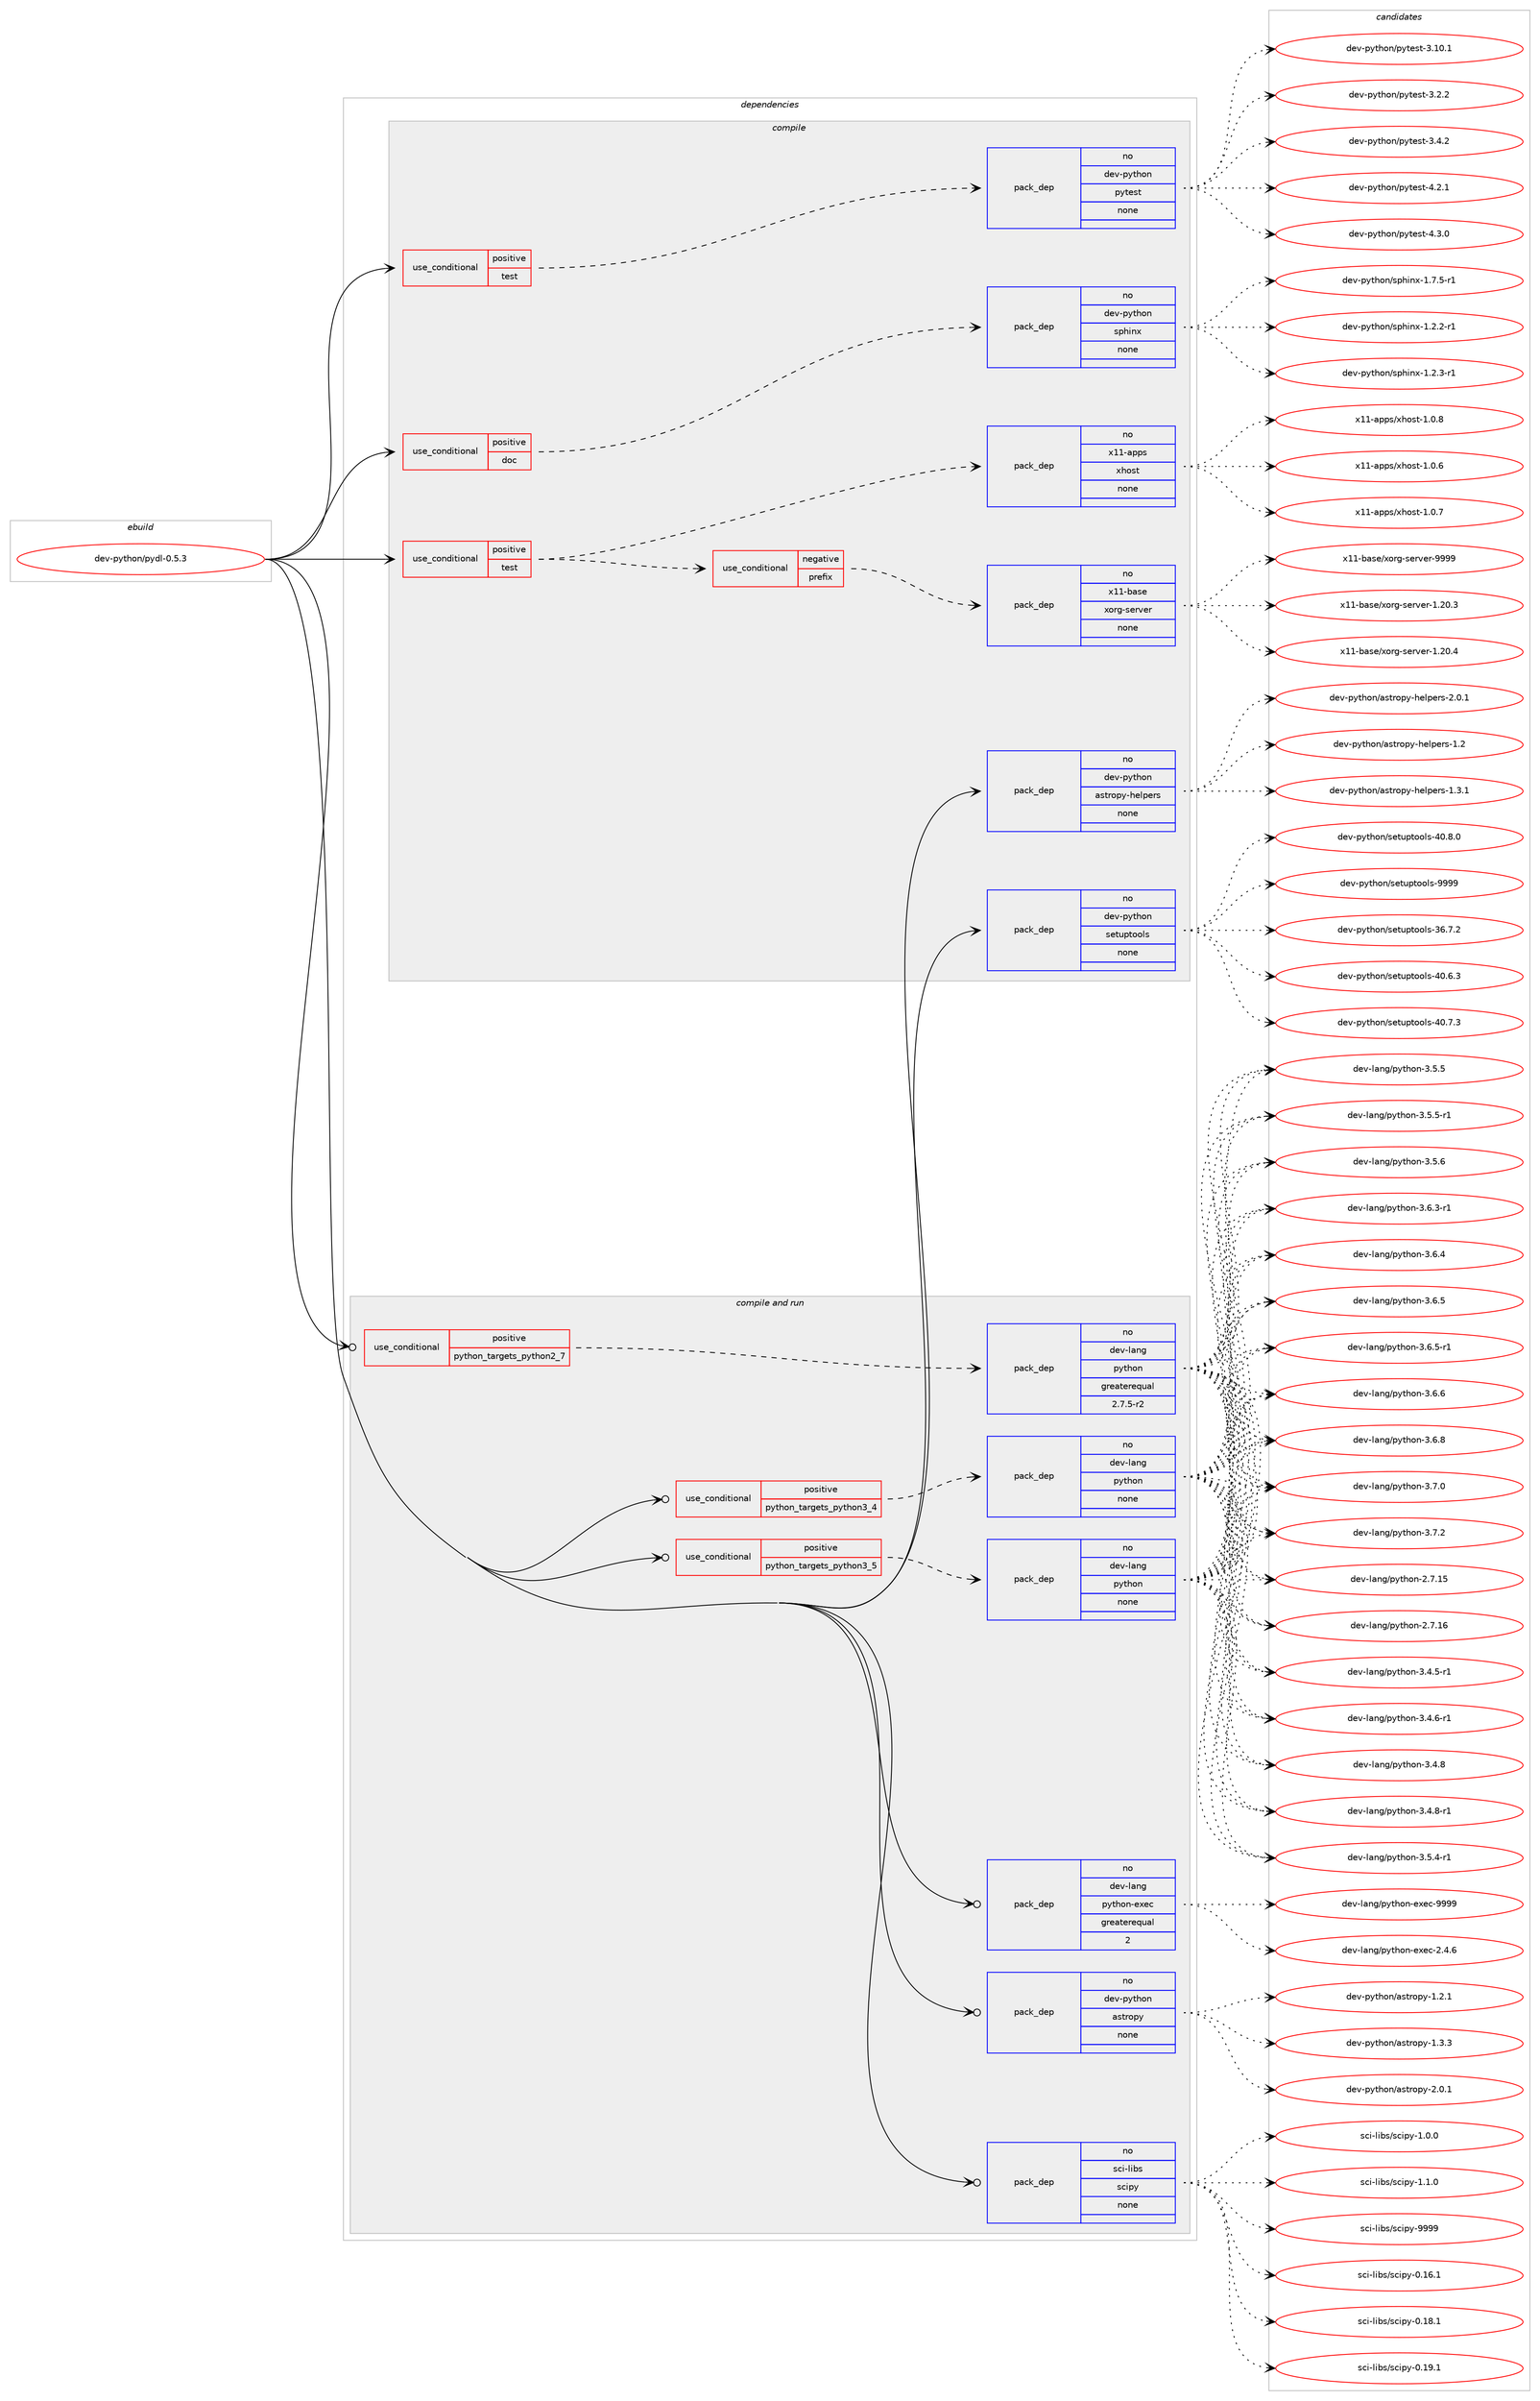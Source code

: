 digraph prolog {

# *************
# Graph options
# *************

newrank=true;
concentrate=true;
compound=true;
graph [rankdir=LR,fontname=Helvetica,fontsize=10,ranksep=1.5];#, ranksep=2.5, nodesep=0.2];
edge  [arrowhead=vee];
node  [fontname=Helvetica,fontsize=10];

# **********
# The ebuild
# **********

subgraph cluster_leftcol {
color=gray;
rank=same;
label=<<i>ebuild</i>>;
id [label="dev-python/pydl-0.5.3", color=red, width=4, href="../dev-python/pydl-0.5.3.svg"];
}

# ****************
# The dependencies
# ****************

subgraph cluster_midcol {
color=gray;
label=<<i>dependencies</i>>;
subgraph cluster_compile {
fillcolor="#eeeeee";
style=filled;
label=<<i>compile</i>>;
subgraph cond380585 {
dependency1428668 [label=<<TABLE BORDER="0" CELLBORDER="1" CELLSPACING="0" CELLPADDING="4"><TR><TD ROWSPAN="3" CELLPADDING="10">use_conditional</TD></TR><TR><TD>positive</TD></TR><TR><TD>doc</TD></TR></TABLE>>, shape=none, color=red];
subgraph pack1024769 {
dependency1428669 [label=<<TABLE BORDER="0" CELLBORDER="1" CELLSPACING="0" CELLPADDING="4" WIDTH="220"><TR><TD ROWSPAN="6" CELLPADDING="30">pack_dep</TD></TR><TR><TD WIDTH="110">no</TD></TR><TR><TD>dev-python</TD></TR><TR><TD>sphinx</TD></TR><TR><TD>none</TD></TR><TR><TD></TD></TR></TABLE>>, shape=none, color=blue];
}
dependency1428668:e -> dependency1428669:w [weight=20,style="dashed",arrowhead="vee"];
}
id:e -> dependency1428668:w [weight=20,style="solid",arrowhead="vee"];
subgraph cond380586 {
dependency1428670 [label=<<TABLE BORDER="0" CELLBORDER="1" CELLSPACING="0" CELLPADDING="4"><TR><TD ROWSPAN="3" CELLPADDING="10">use_conditional</TD></TR><TR><TD>positive</TD></TR><TR><TD>test</TD></TR></TABLE>>, shape=none, color=red];
subgraph cond380587 {
dependency1428671 [label=<<TABLE BORDER="0" CELLBORDER="1" CELLSPACING="0" CELLPADDING="4"><TR><TD ROWSPAN="3" CELLPADDING="10">use_conditional</TD></TR><TR><TD>negative</TD></TR><TR><TD>prefix</TD></TR></TABLE>>, shape=none, color=red];
subgraph pack1024770 {
dependency1428672 [label=<<TABLE BORDER="0" CELLBORDER="1" CELLSPACING="0" CELLPADDING="4" WIDTH="220"><TR><TD ROWSPAN="6" CELLPADDING="30">pack_dep</TD></TR><TR><TD WIDTH="110">no</TD></TR><TR><TD>x11-base</TD></TR><TR><TD>xorg-server</TD></TR><TR><TD>none</TD></TR><TR><TD></TD></TR></TABLE>>, shape=none, color=blue];
}
dependency1428671:e -> dependency1428672:w [weight=20,style="dashed",arrowhead="vee"];
}
dependency1428670:e -> dependency1428671:w [weight=20,style="dashed",arrowhead="vee"];
subgraph pack1024771 {
dependency1428673 [label=<<TABLE BORDER="0" CELLBORDER="1" CELLSPACING="0" CELLPADDING="4" WIDTH="220"><TR><TD ROWSPAN="6" CELLPADDING="30">pack_dep</TD></TR><TR><TD WIDTH="110">no</TD></TR><TR><TD>x11-apps</TD></TR><TR><TD>xhost</TD></TR><TR><TD>none</TD></TR><TR><TD></TD></TR></TABLE>>, shape=none, color=blue];
}
dependency1428670:e -> dependency1428673:w [weight=20,style="dashed",arrowhead="vee"];
}
id:e -> dependency1428670:w [weight=20,style="solid",arrowhead="vee"];
subgraph cond380588 {
dependency1428674 [label=<<TABLE BORDER="0" CELLBORDER="1" CELLSPACING="0" CELLPADDING="4"><TR><TD ROWSPAN="3" CELLPADDING="10">use_conditional</TD></TR><TR><TD>positive</TD></TR><TR><TD>test</TD></TR></TABLE>>, shape=none, color=red];
subgraph pack1024772 {
dependency1428675 [label=<<TABLE BORDER="0" CELLBORDER="1" CELLSPACING="0" CELLPADDING="4" WIDTH="220"><TR><TD ROWSPAN="6" CELLPADDING="30">pack_dep</TD></TR><TR><TD WIDTH="110">no</TD></TR><TR><TD>dev-python</TD></TR><TR><TD>pytest</TD></TR><TR><TD>none</TD></TR><TR><TD></TD></TR></TABLE>>, shape=none, color=blue];
}
dependency1428674:e -> dependency1428675:w [weight=20,style="dashed",arrowhead="vee"];
}
id:e -> dependency1428674:w [weight=20,style="solid",arrowhead="vee"];
subgraph pack1024773 {
dependency1428676 [label=<<TABLE BORDER="0" CELLBORDER="1" CELLSPACING="0" CELLPADDING="4" WIDTH="220"><TR><TD ROWSPAN="6" CELLPADDING="30">pack_dep</TD></TR><TR><TD WIDTH="110">no</TD></TR><TR><TD>dev-python</TD></TR><TR><TD>astropy-helpers</TD></TR><TR><TD>none</TD></TR><TR><TD></TD></TR></TABLE>>, shape=none, color=blue];
}
id:e -> dependency1428676:w [weight=20,style="solid",arrowhead="vee"];
subgraph pack1024774 {
dependency1428677 [label=<<TABLE BORDER="0" CELLBORDER="1" CELLSPACING="0" CELLPADDING="4" WIDTH="220"><TR><TD ROWSPAN="6" CELLPADDING="30">pack_dep</TD></TR><TR><TD WIDTH="110">no</TD></TR><TR><TD>dev-python</TD></TR><TR><TD>setuptools</TD></TR><TR><TD>none</TD></TR><TR><TD></TD></TR></TABLE>>, shape=none, color=blue];
}
id:e -> dependency1428677:w [weight=20,style="solid",arrowhead="vee"];
}
subgraph cluster_compileandrun {
fillcolor="#eeeeee";
style=filled;
label=<<i>compile and run</i>>;
subgraph cond380589 {
dependency1428678 [label=<<TABLE BORDER="0" CELLBORDER="1" CELLSPACING="0" CELLPADDING="4"><TR><TD ROWSPAN="3" CELLPADDING="10">use_conditional</TD></TR><TR><TD>positive</TD></TR><TR><TD>python_targets_python2_7</TD></TR></TABLE>>, shape=none, color=red];
subgraph pack1024775 {
dependency1428679 [label=<<TABLE BORDER="0" CELLBORDER="1" CELLSPACING="0" CELLPADDING="4" WIDTH="220"><TR><TD ROWSPAN="6" CELLPADDING="30">pack_dep</TD></TR><TR><TD WIDTH="110">no</TD></TR><TR><TD>dev-lang</TD></TR><TR><TD>python</TD></TR><TR><TD>greaterequal</TD></TR><TR><TD>2.7.5-r2</TD></TR></TABLE>>, shape=none, color=blue];
}
dependency1428678:e -> dependency1428679:w [weight=20,style="dashed",arrowhead="vee"];
}
id:e -> dependency1428678:w [weight=20,style="solid",arrowhead="odotvee"];
subgraph cond380590 {
dependency1428680 [label=<<TABLE BORDER="0" CELLBORDER="1" CELLSPACING="0" CELLPADDING="4"><TR><TD ROWSPAN="3" CELLPADDING="10">use_conditional</TD></TR><TR><TD>positive</TD></TR><TR><TD>python_targets_python3_4</TD></TR></TABLE>>, shape=none, color=red];
subgraph pack1024776 {
dependency1428681 [label=<<TABLE BORDER="0" CELLBORDER="1" CELLSPACING="0" CELLPADDING="4" WIDTH="220"><TR><TD ROWSPAN="6" CELLPADDING="30">pack_dep</TD></TR><TR><TD WIDTH="110">no</TD></TR><TR><TD>dev-lang</TD></TR><TR><TD>python</TD></TR><TR><TD>none</TD></TR><TR><TD></TD></TR></TABLE>>, shape=none, color=blue];
}
dependency1428680:e -> dependency1428681:w [weight=20,style="dashed",arrowhead="vee"];
}
id:e -> dependency1428680:w [weight=20,style="solid",arrowhead="odotvee"];
subgraph cond380591 {
dependency1428682 [label=<<TABLE BORDER="0" CELLBORDER="1" CELLSPACING="0" CELLPADDING="4"><TR><TD ROWSPAN="3" CELLPADDING="10">use_conditional</TD></TR><TR><TD>positive</TD></TR><TR><TD>python_targets_python3_5</TD></TR></TABLE>>, shape=none, color=red];
subgraph pack1024777 {
dependency1428683 [label=<<TABLE BORDER="0" CELLBORDER="1" CELLSPACING="0" CELLPADDING="4" WIDTH="220"><TR><TD ROWSPAN="6" CELLPADDING="30">pack_dep</TD></TR><TR><TD WIDTH="110">no</TD></TR><TR><TD>dev-lang</TD></TR><TR><TD>python</TD></TR><TR><TD>none</TD></TR><TR><TD></TD></TR></TABLE>>, shape=none, color=blue];
}
dependency1428682:e -> dependency1428683:w [weight=20,style="dashed",arrowhead="vee"];
}
id:e -> dependency1428682:w [weight=20,style="solid",arrowhead="odotvee"];
subgraph pack1024778 {
dependency1428684 [label=<<TABLE BORDER="0" CELLBORDER="1" CELLSPACING="0" CELLPADDING="4" WIDTH="220"><TR><TD ROWSPAN="6" CELLPADDING="30">pack_dep</TD></TR><TR><TD WIDTH="110">no</TD></TR><TR><TD>dev-lang</TD></TR><TR><TD>python-exec</TD></TR><TR><TD>greaterequal</TD></TR><TR><TD>2</TD></TR></TABLE>>, shape=none, color=blue];
}
id:e -> dependency1428684:w [weight=20,style="solid",arrowhead="odotvee"];
subgraph pack1024779 {
dependency1428685 [label=<<TABLE BORDER="0" CELLBORDER="1" CELLSPACING="0" CELLPADDING="4" WIDTH="220"><TR><TD ROWSPAN="6" CELLPADDING="30">pack_dep</TD></TR><TR><TD WIDTH="110">no</TD></TR><TR><TD>dev-python</TD></TR><TR><TD>astropy</TD></TR><TR><TD>none</TD></TR><TR><TD></TD></TR></TABLE>>, shape=none, color=blue];
}
id:e -> dependency1428685:w [weight=20,style="solid",arrowhead="odotvee"];
subgraph pack1024780 {
dependency1428686 [label=<<TABLE BORDER="0" CELLBORDER="1" CELLSPACING="0" CELLPADDING="4" WIDTH="220"><TR><TD ROWSPAN="6" CELLPADDING="30">pack_dep</TD></TR><TR><TD WIDTH="110">no</TD></TR><TR><TD>sci-libs</TD></TR><TR><TD>scipy</TD></TR><TR><TD>none</TD></TR><TR><TD></TD></TR></TABLE>>, shape=none, color=blue];
}
id:e -> dependency1428686:w [weight=20,style="solid",arrowhead="odotvee"];
}
subgraph cluster_run {
fillcolor="#eeeeee";
style=filled;
label=<<i>run</i>>;
}
}

# **************
# The candidates
# **************

subgraph cluster_choices {
rank=same;
color=gray;
label=<<i>candidates</i>>;

subgraph choice1024769 {
color=black;
nodesep=1;
choice10010111845112121116104111110471151121041051101204549465046504511449 [label="dev-python/sphinx-1.2.2-r1", color=red, width=4,href="../dev-python/sphinx-1.2.2-r1.svg"];
choice10010111845112121116104111110471151121041051101204549465046514511449 [label="dev-python/sphinx-1.2.3-r1", color=red, width=4,href="../dev-python/sphinx-1.2.3-r1.svg"];
choice10010111845112121116104111110471151121041051101204549465546534511449 [label="dev-python/sphinx-1.7.5-r1", color=red, width=4,href="../dev-python/sphinx-1.7.5-r1.svg"];
dependency1428669:e -> choice10010111845112121116104111110471151121041051101204549465046504511449:w [style=dotted,weight="100"];
dependency1428669:e -> choice10010111845112121116104111110471151121041051101204549465046514511449:w [style=dotted,weight="100"];
dependency1428669:e -> choice10010111845112121116104111110471151121041051101204549465546534511449:w [style=dotted,weight="100"];
}
subgraph choice1024770 {
color=black;
nodesep=1;
choice1204949459897115101471201111141034511510111411810111445494650484651 [label="x11-base/xorg-server-1.20.3", color=red, width=4,href="../x11-base/xorg-server-1.20.3.svg"];
choice1204949459897115101471201111141034511510111411810111445494650484652 [label="x11-base/xorg-server-1.20.4", color=red, width=4,href="../x11-base/xorg-server-1.20.4.svg"];
choice120494945989711510147120111114103451151011141181011144557575757 [label="x11-base/xorg-server-9999", color=red, width=4,href="../x11-base/xorg-server-9999.svg"];
dependency1428672:e -> choice1204949459897115101471201111141034511510111411810111445494650484651:w [style=dotted,weight="100"];
dependency1428672:e -> choice1204949459897115101471201111141034511510111411810111445494650484652:w [style=dotted,weight="100"];
dependency1428672:e -> choice120494945989711510147120111114103451151011141181011144557575757:w [style=dotted,weight="100"];
}
subgraph choice1024771 {
color=black;
nodesep=1;
choice1204949459711211211547120104111115116454946484654 [label="x11-apps/xhost-1.0.6", color=red, width=4,href="../x11-apps/xhost-1.0.6.svg"];
choice1204949459711211211547120104111115116454946484655 [label="x11-apps/xhost-1.0.7", color=red, width=4,href="../x11-apps/xhost-1.0.7.svg"];
choice1204949459711211211547120104111115116454946484656 [label="x11-apps/xhost-1.0.8", color=red, width=4,href="../x11-apps/xhost-1.0.8.svg"];
dependency1428673:e -> choice1204949459711211211547120104111115116454946484654:w [style=dotted,weight="100"];
dependency1428673:e -> choice1204949459711211211547120104111115116454946484655:w [style=dotted,weight="100"];
dependency1428673:e -> choice1204949459711211211547120104111115116454946484656:w [style=dotted,weight="100"];
}
subgraph choice1024772 {
color=black;
nodesep=1;
choice100101118451121211161041111104711212111610111511645514649484649 [label="dev-python/pytest-3.10.1", color=red, width=4,href="../dev-python/pytest-3.10.1.svg"];
choice1001011184511212111610411111047112121116101115116455146504650 [label="dev-python/pytest-3.2.2", color=red, width=4,href="../dev-python/pytest-3.2.2.svg"];
choice1001011184511212111610411111047112121116101115116455146524650 [label="dev-python/pytest-3.4.2", color=red, width=4,href="../dev-python/pytest-3.4.2.svg"];
choice1001011184511212111610411111047112121116101115116455246504649 [label="dev-python/pytest-4.2.1", color=red, width=4,href="../dev-python/pytest-4.2.1.svg"];
choice1001011184511212111610411111047112121116101115116455246514648 [label="dev-python/pytest-4.3.0", color=red, width=4,href="../dev-python/pytest-4.3.0.svg"];
dependency1428675:e -> choice100101118451121211161041111104711212111610111511645514649484649:w [style=dotted,weight="100"];
dependency1428675:e -> choice1001011184511212111610411111047112121116101115116455146504650:w [style=dotted,weight="100"];
dependency1428675:e -> choice1001011184511212111610411111047112121116101115116455146524650:w [style=dotted,weight="100"];
dependency1428675:e -> choice1001011184511212111610411111047112121116101115116455246504649:w [style=dotted,weight="100"];
dependency1428675:e -> choice1001011184511212111610411111047112121116101115116455246514648:w [style=dotted,weight="100"];
}
subgraph choice1024773 {
color=black;
nodesep=1;
choice1001011184511212111610411111047971151161141111121214510410110811210111411545494650 [label="dev-python/astropy-helpers-1.2", color=red, width=4,href="../dev-python/astropy-helpers-1.2.svg"];
choice10010111845112121116104111110479711511611411111212145104101108112101114115454946514649 [label="dev-python/astropy-helpers-1.3.1", color=red, width=4,href="../dev-python/astropy-helpers-1.3.1.svg"];
choice10010111845112121116104111110479711511611411111212145104101108112101114115455046484649 [label="dev-python/astropy-helpers-2.0.1", color=red, width=4,href="../dev-python/astropy-helpers-2.0.1.svg"];
dependency1428676:e -> choice1001011184511212111610411111047971151161141111121214510410110811210111411545494650:w [style=dotted,weight="100"];
dependency1428676:e -> choice10010111845112121116104111110479711511611411111212145104101108112101114115454946514649:w [style=dotted,weight="100"];
dependency1428676:e -> choice10010111845112121116104111110479711511611411111212145104101108112101114115455046484649:w [style=dotted,weight="100"];
}
subgraph choice1024774 {
color=black;
nodesep=1;
choice100101118451121211161041111104711510111611711211611111110811545515446554650 [label="dev-python/setuptools-36.7.2", color=red, width=4,href="../dev-python/setuptools-36.7.2.svg"];
choice100101118451121211161041111104711510111611711211611111110811545524846544651 [label="dev-python/setuptools-40.6.3", color=red, width=4,href="../dev-python/setuptools-40.6.3.svg"];
choice100101118451121211161041111104711510111611711211611111110811545524846554651 [label="dev-python/setuptools-40.7.3", color=red, width=4,href="../dev-python/setuptools-40.7.3.svg"];
choice100101118451121211161041111104711510111611711211611111110811545524846564648 [label="dev-python/setuptools-40.8.0", color=red, width=4,href="../dev-python/setuptools-40.8.0.svg"];
choice10010111845112121116104111110471151011161171121161111111081154557575757 [label="dev-python/setuptools-9999", color=red, width=4,href="../dev-python/setuptools-9999.svg"];
dependency1428677:e -> choice100101118451121211161041111104711510111611711211611111110811545515446554650:w [style=dotted,weight="100"];
dependency1428677:e -> choice100101118451121211161041111104711510111611711211611111110811545524846544651:w [style=dotted,weight="100"];
dependency1428677:e -> choice100101118451121211161041111104711510111611711211611111110811545524846554651:w [style=dotted,weight="100"];
dependency1428677:e -> choice100101118451121211161041111104711510111611711211611111110811545524846564648:w [style=dotted,weight="100"];
dependency1428677:e -> choice10010111845112121116104111110471151011161171121161111111081154557575757:w [style=dotted,weight="100"];
}
subgraph choice1024775 {
color=black;
nodesep=1;
choice10010111845108971101034711212111610411111045504655464953 [label="dev-lang/python-2.7.15", color=red, width=4,href="../dev-lang/python-2.7.15.svg"];
choice10010111845108971101034711212111610411111045504655464954 [label="dev-lang/python-2.7.16", color=red, width=4,href="../dev-lang/python-2.7.16.svg"];
choice1001011184510897110103471121211161041111104551465246534511449 [label="dev-lang/python-3.4.5-r1", color=red, width=4,href="../dev-lang/python-3.4.5-r1.svg"];
choice1001011184510897110103471121211161041111104551465246544511449 [label="dev-lang/python-3.4.6-r1", color=red, width=4,href="../dev-lang/python-3.4.6-r1.svg"];
choice100101118451089711010347112121116104111110455146524656 [label="dev-lang/python-3.4.8", color=red, width=4,href="../dev-lang/python-3.4.8.svg"];
choice1001011184510897110103471121211161041111104551465246564511449 [label="dev-lang/python-3.4.8-r1", color=red, width=4,href="../dev-lang/python-3.4.8-r1.svg"];
choice1001011184510897110103471121211161041111104551465346524511449 [label="dev-lang/python-3.5.4-r1", color=red, width=4,href="../dev-lang/python-3.5.4-r1.svg"];
choice100101118451089711010347112121116104111110455146534653 [label="dev-lang/python-3.5.5", color=red, width=4,href="../dev-lang/python-3.5.5.svg"];
choice1001011184510897110103471121211161041111104551465346534511449 [label="dev-lang/python-3.5.5-r1", color=red, width=4,href="../dev-lang/python-3.5.5-r1.svg"];
choice100101118451089711010347112121116104111110455146534654 [label="dev-lang/python-3.5.6", color=red, width=4,href="../dev-lang/python-3.5.6.svg"];
choice1001011184510897110103471121211161041111104551465446514511449 [label="dev-lang/python-3.6.3-r1", color=red, width=4,href="../dev-lang/python-3.6.3-r1.svg"];
choice100101118451089711010347112121116104111110455146544652 [label="dev-lang/python-3.6.4", color=red, width=4,href="../dev-lang/python-3.6.4.svg"];
choice100101118451089711010347112121116104111110455146544653 [label="dev-lang/python-3.6.5", color=red, width=4,href="../dev-lang/python-3.6.5.svg"];
choice1001011184510897110103471121211161041111104551465446534511449 [label="dev-lang/python-3.6.5-r1", color=red, width=4,href="../dev-lang/python-3.6.5-r1.svg"];
choice100101118451089711010347112121116104111110455146544654 [label="dev-lang/python-3.6.6", color=red, width=4,href="../dev-lang/python-3.6.6.svg"];
choice100101118451089711010347112121116104111110455146544656 [label="dev-lang/python-3.6.8", color=red, width=4,href="../dev-lang/python-3.6.8.svg"];
choice100101118451089711010347112121116104111110455146554648 [label="dev-lang/python-3.7.0", color=red, width=4,href="../dev-lang/python-3.7.0.svg"];
choice100101118451089711010347112121116104111110455146554650 [label="dev-lang/python-3.7.2", color=red, width=4,href="../dev-lang/python-3.7.2.svg"];
dependency1428679:e -> choice10010111845108971101034711212111610411111045504655464953:w [style=dotted,weight="100"];
dependency1428679:e -> choice10010111845108971101034711212111610411111045504655464954:w [style=dotted,weight="100"];
dependency1428679:e -> choice1001011184510897110103471121211161041111104551465246534511449:w [style=dotted,weight="100"];
dependency1428679:e -> choice1001011184510897110103471121211161041111104551465246544511449:w [style=dotted,weight="100"];
dependency1428679:e -> choice100101118451089711010347112121116104111110455146524656:w [style=dotted,weight="100"];
dependency1428679:e -> choice1001011184510897110103471121211161041111104551465246564511449:w [style=dotted,weight="100"];
dependency1428679:e -> choice1001011184510897110103471121211161041111104551465346524511449:w [style=dotted,weight="100"];
dependency1428679:e -> choice100101118451089711010347112121116104111110455146534653:w [style=dotted,weight="100"];
dependency1428679:e -> choice1001011184510897110103471121211161041111104551465346534511449:w [style=dotted,weight="100"];
dependency1428679:e -> choice100101118451089711010347112121116104111110455146534654:w [style=dotted,weight="100"];
dependency1428679:e -> choice1001011184510897110103471121211161041111104551465446514511449:w [style=dotted,weight="100"];
dependency1428679:e -> choice100101118451089711010347112121116104111110455146544652:w [style=dotted,weight="100"];
dependency1428679:e -> choice100101118451089711010347112121116104111110455146544653:w [style=dotted,weight="100"];
dependency1428679:e -> choice1001011184510897110103471121211161041111104551465446534511449:w [style=dotted,weight="100"];
dependency1428679:e -> choice100101118451089711010347112121116104111110455146544654:w [style=dotted,weight="100"];
dependency1428679:e -> choice100101118451089711010347112121116104111110455146544656:w [style=dotted,weight="100"];
dependency1428679:e -> choice100101118451089711010347112121116104111110455146554648:w [style=dotted,weight="100"];
dependency1428679:e -> choice100101118451089711010347112121116104111110455146554650:w [style=dotted,weight="100"];
}
subgraph choice1024776 {
color=black;
nodesep=1;
choice10010111845108971101034711212111610411111045504655464953 [label="dev-lang/python-2.7.15", color=red, width=4,href="../dev-lang/python-2.7.15.svg"];
choice10010111845108971101034711212111610411111045504655464954 [label="dev-lang/python-2.7.16", color=red, width=4,href="../dev-lang/python-2.7.16.svg"];
choice1001011184510897110103471121211161041111104551465246534511449 [label="dev-lang/python-3.4.5-r1", color=red, width=4,href="../dev-lang/python-3.4.5-r1.svg"];
choice1001011184510897110103471121211161041111104551465246544511449 [label="dev-lang/python-3.4.6-r1", color=red, width=4,href="../dev-lang/python-3.4.6-r1.svg"];
choice100101118451089711010347112121116104111110455146524656 [label="dev-lang/python-3.4.8", color=red, width=4,href="../dev-lang/python-3.4.8.svg"];
choice1001011184510897110103471121211161041111104551465246564511449 [label="dev-lang/python-3.4.8-r1", color=red, width=4,href="../dev-lang/python-3.4.8-r1.svg"];
choice1001011184510897110103471121211161041111104551465346524511449 [label="dev-lang/python-3.5.4-r1", color=red, width=4,href="../dev-lang/python-3.5.4-r1.svg"];
choice100101118451089711010347112121116104111110455146534653 [label="dev-lang/python-3.5.5", color=red, width=4,href="../dev-lang/python-3.5.5.svg"];
choice1001011184510897110103471121211161041111104551465346534511449 [label="dev-lang/python-3.5.5-r1", color=red, width=4,href="../dev-lang/python-3.5.5-r1.svg"];
choice100101118451089711010347112121116104111110455146534654 [label="dev-lang/python-3.5.6", color=red, width=4,href="../dev-lang/python-3.5.6.svg"];
choice1001011184510897110103471121211161041111104551465446514511449 [label="dev-lang/python-3.6.3-r1", color=red, width=4,href="../dev-lang/python-3.6.3-r1.svg"];
choice100101118451089711010347112121116104111110455146544652 [label="dev-lang/python-3.6.4", color=red, width=4,href="../dev-lang/python-3.6.4.svg"];
choice100101118451089711010347112121116104111110455146544653 [label="dev-lang/python-3.6.5", color=red, width=4,href="../dev-lang/python-3.6.5.svg"];
choice1001011184510897110103471121211161041111104551465446534511449 [label="dev-lang/python-3.6.5-r1", color=red, width=4,href="../dev-lang/python-3.6.5-r1.svg"];
choice100101118451089711010347112121116104111110455146544654 [label="dev-lang/python-3.6.6", color=red, width=4,href="../dev-lang/python-3.6.6.svg"];
choice100101118451089711010347112121116104111110455146544656 [label="dev-lang/python-3.6.8", color=red, width=4,href="../dev-lang/python-3.6.8.svg"];
choice100101118451089711010347112121116104111110455146554648 [label="dev-lang/python-3.7.0", color=red, width=4,href="../dev-lang/python-3.7.0.svg"];
choice100101118451089711010347112121116104111110455146554650 [label="dev-lang/python-3.7.2", color=red, width=4,href="../dev-lang/python-3.7.2.svg"];
dependency1428681:e -> choice10010111845108971101034711212111610411111045504655464953:w [style=dotted,weight="100"];
dependency1428681:e -> choice10010111845108971101034711212111610411111045504655464954:w [style=dotted,weight="100"];
dependency1428681:e -> choice1001011184510897110103471121211161041111104551465246534511449:w [style=dotted,weight="100"];
dependency1428681:e -> choice1001011184510897110103471121211161041111104551465246544511449:w [style=dotted,weight="100"];
dependency1428681:e -> choice100101118451089711010347112121116104111110455146524656:w [style=dotted,weight="100"];
dependency1428681:e -> choice1001011184510897110103471121211161041111104551465246564511449:w [style=dotted,weight="100"];
dependency1428681:e -> choice1001011184510897110103471121211161041111104551465346524511449:w [style=dotted,weight="100"];
dependency1428681:e -> choice100101118451089711010347112121116104111110455146534653:w [style=dotted,weight="100"];
dependency1428681:e -> choice1001011184510897110103471121211161041111104551465346534511449:w [style=dotted,weight="100"];
dependency1428681:e -> choice100101118451089711010347112121116104111110455146534654:w [style=dotted,weight="100"];
dependency1428681:e -> choice1001011184510897110103471121211161041111104551465446514511449:w [style=dotted,weight="100"];
dependency1428681:e -> choice100101118451089711010347112121116104111110455146544652:w [style=dotted,weight="100"];
dependency1428681:e -> choice100101118451089711010347112121116104111110455146544653:w [style=dotted,weight="100"];
dependency1428681:e -> choice1001011184510897110103471121211161041111104551465446534511449:w [style=dotted,weight="100"];
dependency1428681:e -> choice100101118451089711010347112121116104111110455146544654:w [style=dotted,weight="100"];
dependency1428681:e -> choice100101118451089711010347112121116104111110455146544656:w [style=dotted,weight="100"];
dependency1428681:e -> choice100101118451089711010347112121116104111110455146554648:w [style=dotted,weight="100"];
dependency1428681:e -> choice100101118451089711010347112121116104111110455146554650:w [style=dotted,weight="100"];
}
subgraph choice1024777 {
color=black;
nodesep=1;
choice10010111845108971101034711212111610411111045504655464953 [label="dev-lang/python-2.7.15", color=red, width=4,href="../dev-lang/python-2.7.15.svg"];
choice10010111845108971101034711212111610411111045504655464954 [label="dev-lang/python-2.7.16", color=red, width=4,href="../dev-lang/python-2.7.16.svg"];
choice1001011184510897110103471121211161041111104551465246534511449 [label="dev-lang/python-3.4.5-r1", color=red, width=4,href="../dev-lang/python-3.4.5-r1.svg"];
choice1001011184510897110103471121211161041111104551465246544511449 [label="dev-lang/python-3.4.6-r1", color=red, width=4,href="../dev-lang/python-3.4.6-r1.svg"];
choice100101118451089711010347112121116104111110455146524656 [label="dev-lang/python-3.4.8", color=red, width=4,href="../dev-lang/python-3.4.8.svg"];
choice1001011184510897110103471121211161041111104551465246564511449 [label="dev-lang/python-3.4.8-r1", color=red, width=4,href="../dev-lang/python-3.4.8-r1.svg"];
choice1001011184510897110103471121211161041111104551465346524511449 [label="dev-lang/python-3.5.4-r1", color=red, width=4,href="../dev-lang/python-3.5.4-r1.svg"];
choice100101118451089711010347112121116104111110455146534653 [label="dev-lang/python-3.5.5", color=red, width=4,href="../dev-lang/python-3.5.5.svg"];
choice1001011184510897110103471121211161041111104551465346534511449 [label="dev-lang/python-3.5.5-r1", color=red, width=4,href="../dev-lang/python-3.5.5-r1.svg"];
choice100101118451089711010347112121116104111110455146534654 [label="dev-lang/python-3.5.6", color=red, width=4,href="../dev-lang/python-3.5.6.svg"];
choice1001011184510897110103471121211161041111104551465446514511449 [label="dev-lang/python-3.6.3-r1", color=red, width=4,href="../dev-lang/python-3.6.3-r1.svg"];
choice100101118451089711010347112121116104111110455146544652 [label="dev-lang/python-3.6.4", color=red, width=4,href="../dev-lang/python-3.6.4.svg"];
choice100101118451089711010347112121116104111110455146544653 [label="dev-lang/python-3.6.5", color=red, width=4,href="../dev-lang/python-3.6.5.svg"];
choice1001011184510897110103471121211161041111104551465446534511449 [label="dev-lang/python-3.6.5-r1", color=red, width=4,href="../dev-lang/python-3.6.5-r1.svg"];
choice100101118451089711010347112121116104111110455146544654 [label="dev-lang/python-3.6.6", color=red, width=4,href="../dev-lang/python-3.6.6.svg"];
choice100101118451089711010347112121116104111110455146544656 [label="dev-lang/python-3.6.8", color=red, width=4,href="../dev-lang/python-3.6.8.svg"];
choice100101118451089711010347112121116104111110455146554648 [label="dev-lang/python-3.7.0", color=red, width=4,href="../dev-lang/python-3.7.0.svg"];
choice100101118451089711010347112121116104111110455146554650 [label="dev-lang/python-3.7.2", color=red, width=4,href="../dev-lang/python-3.7.2.svg"];
dependency1428683:e -> choice10010111845108971101034711212111610411111045504655464953:w [style=dotted,weight="100"];
dependency1428683:e -> choice10010111845108971101034711212111610411111045504655464954:w [style=dotted,weight="100"];
dependency1428683:e -> choice1001011184510897110103471121211161041111104551465246534511449:w [style=dotted,weight="100"];
dependency1428683:e -> choice1001011184510897110103471121211161041111104551465246544511449:w [style=dotted,weight="100"];
dependency1428683:e -> choice100101118451089711010347112121116104111110455146524656:w [style=dotted,weight="100"];
dependency1428683:e -> choice1001011184510897110103471121211161041111104551465246564511449:w [style=dotted,weight="100"];
dependency1428683:e -> choice1001011184510897110103471121211161041111104551465346524511449:w [style=dotted,weight="100"];
dependency1428683:e -> choice100101118451089711010347112121116104111110455146534653:w [style=dotted,weight="100"];
dependency1428683:e -> choice1001011184510897110103471121211161041111104551465346534511449:w [style=dotted,weight="100"];
dependency1428683:e -> choice100101118451089711010347112121116104111110455146534654:w [style=dotted,weight="100"];
dependency1428683:e -> choice1001011184510897110103471121211161041111104551465446514511449:w [style=dotted,weight="100"];
dependency1428683:e -> choice100101118451089711010347112121116104111110455146544652:w [style=dotted,weight="100"];
dependency1428683:e -> choice100101118451089711010347112121116104111110455146544653:w [style=dotted,weight="100"];
dependency1428683:e -> choice1001011184510897110103471121211161041111104551465446534511449:w [style=dotted,weight="100"];
dependency1428683:e -> choice100101118451089711010347112121116104111110455146544654:w [style=dotted,weight="100"];
dependency1428683:e -> choice100101118451089711010347112121116104111110455146544656:w [style=dotted,weight="100"];
dependency1428683:e -> choice100101118451089711010347112121116104111110455146554648:w [style=dotted,weight="100"];
dependency1428683:e -> choice100101118451089711010347112121116104111110455146554650:w [style=dotted,weight="100"];
}
subgraph choice1024778 {
color=black;
nodesep=1;
choice1001011184510897110103471121211161041111104510112010199455046524654 [label="dev-lang/python-exec-2.4.6", color=red, width=4,href="../dev-lang/python-exec-2.4.6.svg"];
choice10010111845108971101034711212111610411111045101120101994557575757 [label="dev-lang/python-exec-9999", color=red, width=4,href="../dev-lang/python-exec-9999.svg"];
dependency1428684:e -> choice1001011184510897110103471121211161041111104510112010199455046524654:w [style=dotted,weight="100"];
dependency1428684:e -> choice10010111845108971101034711212111610411111045101120101994557575757:w [style=dotted,weight="100"];
}
subgraph choice1024779 {
color=black;
nodesep=1;
choice100101118451121211161041111104797115116114111112121454946504649 [label="dev-python/astropy-1.2.1", color=red, width=4,href="../dev-python/astropy-1.2.1.svg"];
choice100101118451121211161041111104797115116114111112121454946514651 [label="dev-python/astropy-1.3.3", color=red, width=4,href="../dev-python/astropy-1.3.3.svg"];
choice100101118451121211161041111104797115116114111112121455046484649 [label="dev-python/astropy-2.0.1", color=red, width=4,href="../dev-python/astropy-2.0.1.svg"];
dependency1428685:e -> choice100101118451121211161041111104797115116114111112121454946504649:w [style=dotted,weight="100"];
dependency1428685:e -> choice100101118451121211161041111104797115116114111112121454946514651:w [style=dotted,weight="100"];
dependency1428685:e -> choice100101118451121211161041111104797115116114111112121455046484649:w [style=dotted,weight="100"];
}
subgraph choice1024780 {
color=black;
nodesep=1;
choice115991054510810598115471159910511212145484649544649 [label="sci-libs/scipy-0.16.1", color=red, width=4,href="../sci-libs/scipy-0.16.1.svg"];
choice115991054510810598115471159910511212145484649564649 [label="sci-libs/scipy-0.18.1", color=red, width=4,href="../sci-libs/scipy-0.18.1.svg"];
choice115991054510810598115471159910511212145484649574649 [label="sci-libs/scipy-0.19.1", color=red, width=4,href="../sci-libs/scipy-0.19.1.svg"];
choice1159910545108105981154711599105112121454946484648 [label="sci-libs/scipy-1.0.0", color=red, width=4,href="../sci-libs/scipy-1.0.0.svg"];
choice1159910545108105981154711599105112121454946494648 [label="sci-libs/scipy-1.1.0", color=red, width=4,href="../sci-libs/scipy-1.1.0.svg"];
choice11599105451081059811547115991051121214557575757 [label="sci-libs/scipy-9999", color=red, width=4,href="../sci-libs/scipy-9999.svg"];
dependency1428686:e -> choice115991054510810598115471159910511212145484649544649:w [style=dotted,weight="100"];
dependency1428686:e -> choice115991054510810598115471159910511212145484649564649:w [style=dotted,weight="100"];
dependency1428686:e -> choice115991054510810598115471159910511212145484649574649:w [style=dotted,weight="100"];
dependency1428686:e -> choice1159910545108105981154711599105112121454946484648:w [style=dotted,weight="100"];
dependency1428686:e -> choice1159910545108105981154711599105112121454946494648:w [style=dotted,weight="100"];
dependency1428686:e -> choice11599105451081059811547115991051121214557575757:w [style=dotted,weight="100"];
}
}

}
